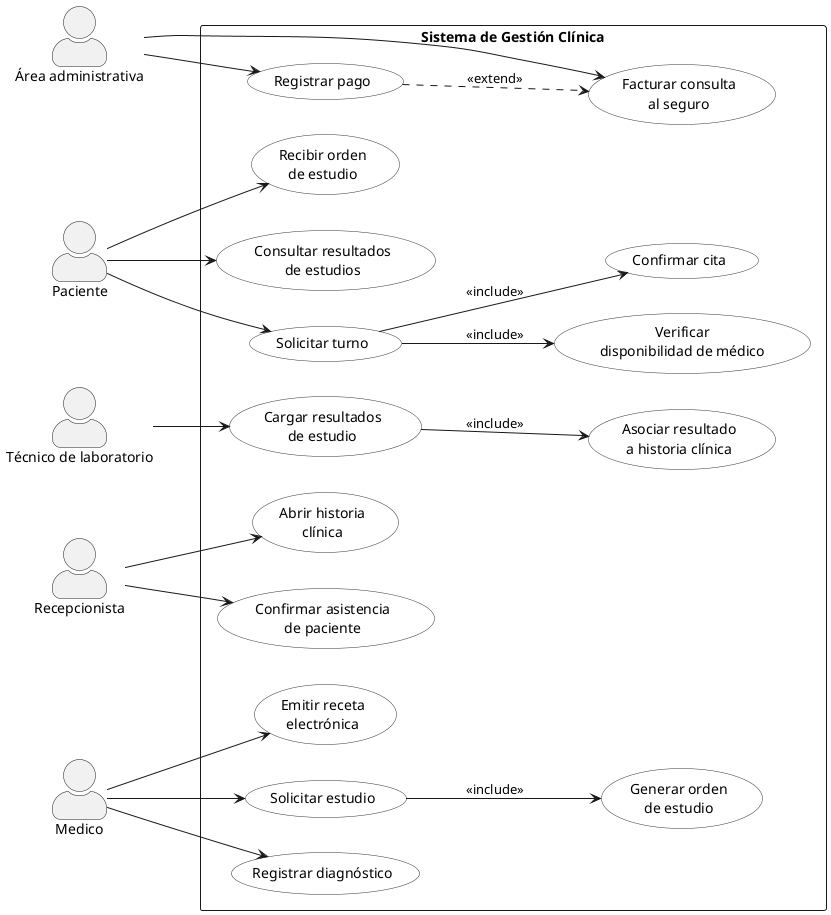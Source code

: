 @startuml
left to right direction
skinparam usecaseBackgroundColor #FFFFFF
skinparam usecaseBorderColor #333333
skinparam actorStyle awesome

actor Paciente as p
actor Recepcionista as r
actor Medico as m
actor "Técnico de laboratorio" as t
actor "Área administrativa" as a

rectangle "Sistema de Gestión Clínica" {
  usecase "Solicitar turno" as UC1
  usecase "Verificar\ndisponibilidad de médico" as UC1a
  usecase "Confirmar cita" as UC1b

  usecase "Confirmar asistencia\nde paciente" as UC2
  usecase "Abrir historia\nclínica" as UC3

  usecase "Registrar diagnóstico" as UC4
  usecase "Emitir receta\nelectrónica" as UC5
  usecase "Solicitar estudio" as UC6
  usecase "Generar orden\nde estudio" as UC6a

  usecase "Cargar resultados\nde estudio" as UC7
  usecase "Asociar resultado\na historia clínica" as UC7a

  usecase "Facturar consulta\nal seguro" as UC8
  usecase "Registrar pago" as UC9

  usecase "Recibir orden\nde estudio" as UC10
  usecase "Consultar resultados\nde estudios" as UC11
}

' Enlaces Actor -> Caso
p --> UC1
p --> UC10
p --> UC11

r --> UC2
r --> UC3

m --> UC4
m --> UC5
m --> UC6

t --> UC7

a --> UC8
a --> UC9

' include / extend
UC1 --> UC1a : <<include>>
UC1 --> UC1b : <<include>>
UC6 --> UC6a : <<include>>
UC7 --> UC7a : <<include>>
UC9 ..> UC8 : <<extend>>

@enduml
